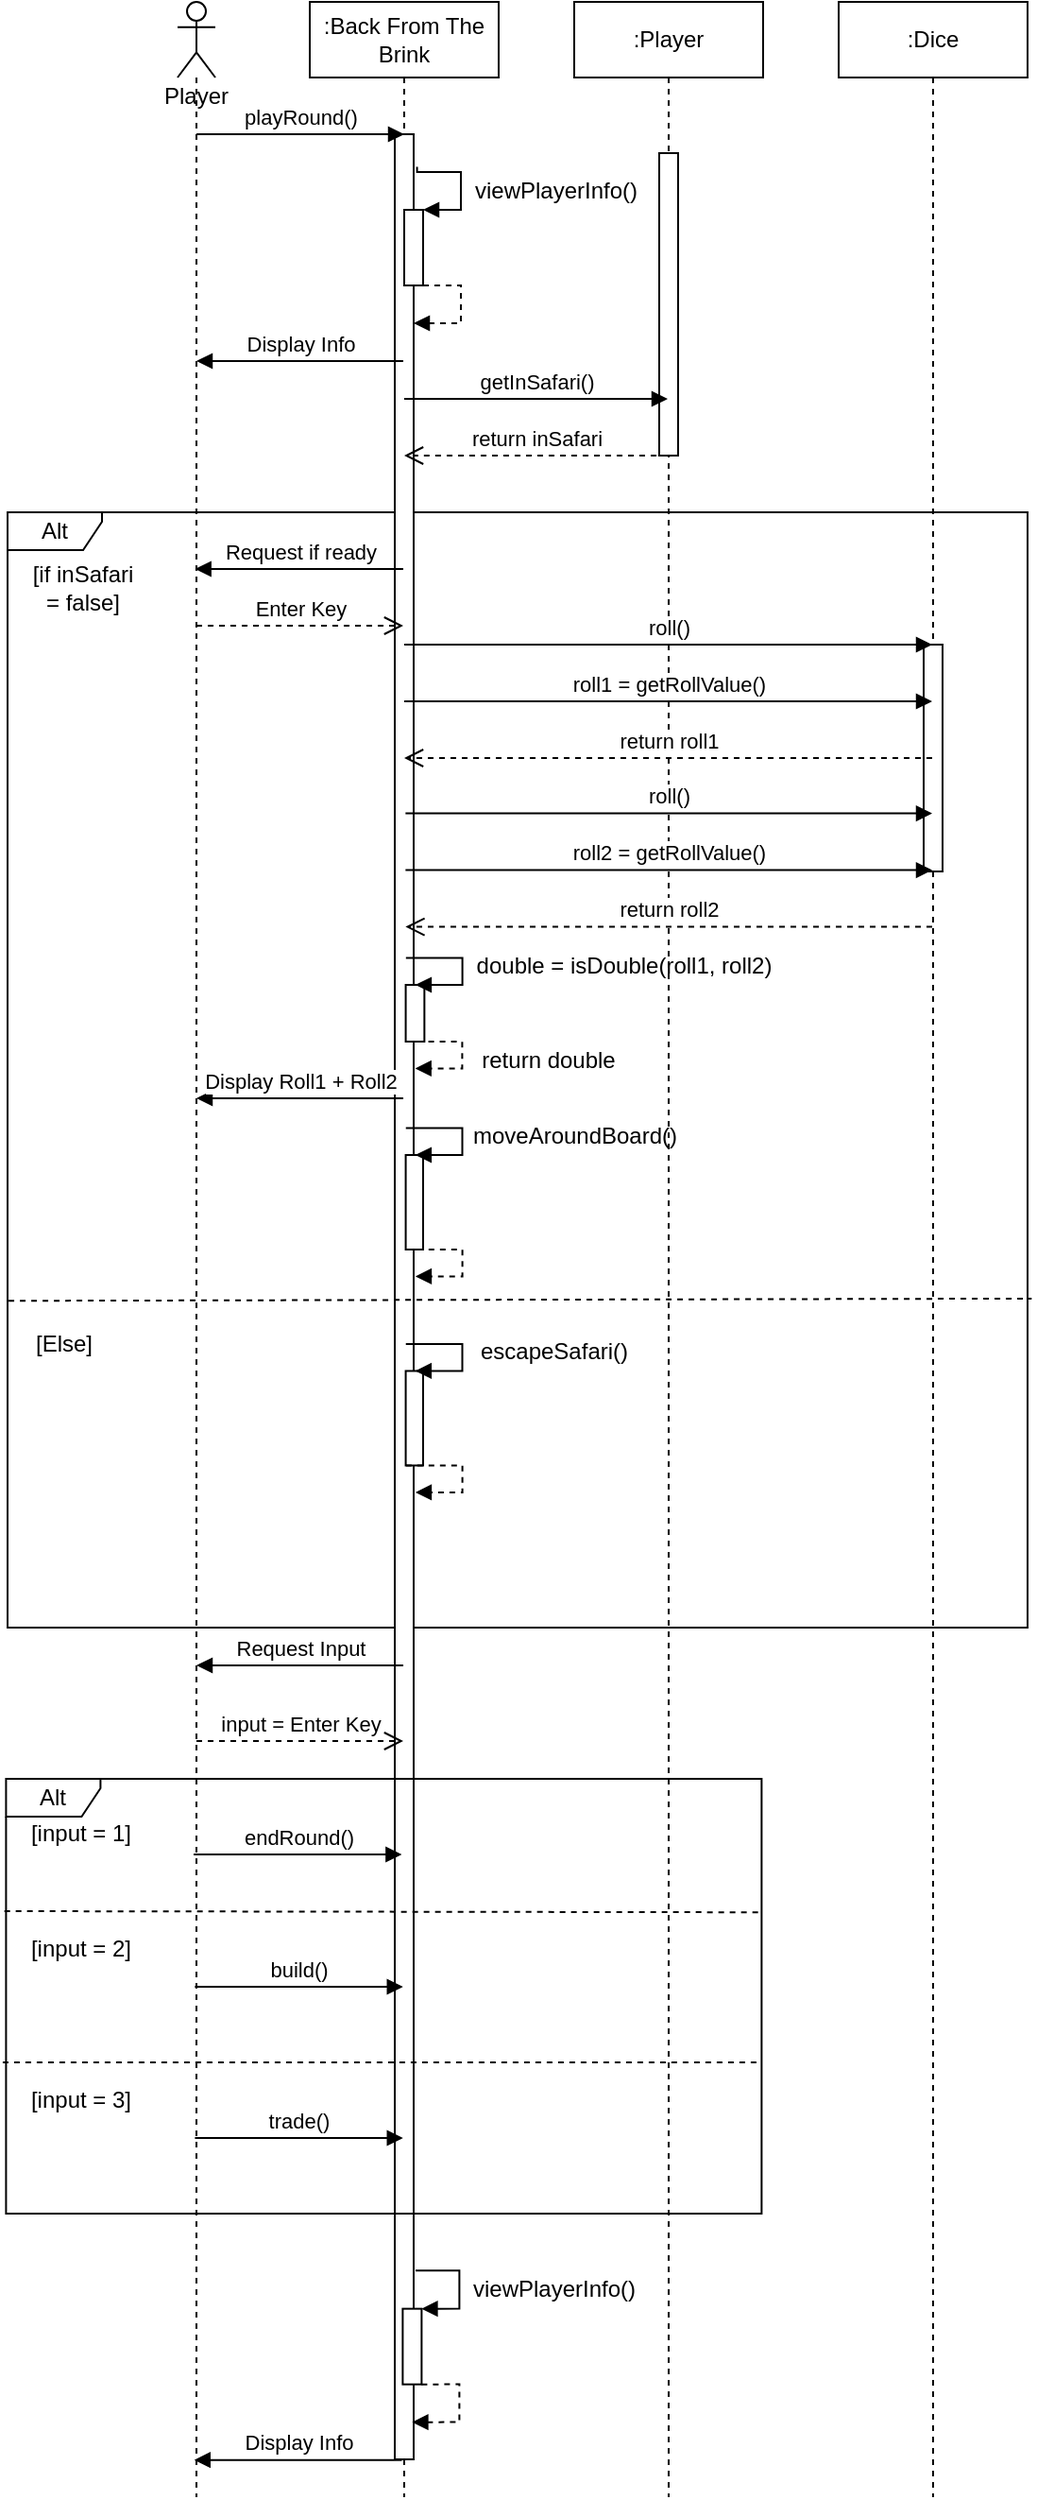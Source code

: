<mxfile version="13.10.2" type="device"><diagram id="p0cEaB6TNtm1jywa5Fbs" name="Page-1"><mxGraphModel dx="1008" dy="478" grid="1" gridSize="10" guides="1" tooltips="1" connect="1" arrows="1" fold="1" page="1" pageScale="1" pageWidth="827" pageHeight="1169" math="0" shadow="0"><root><mxCell id="0"/><mxCell id="1" parent="0"/><mxCell id="H-WLR1gfDey7nn6XxwTQ-19" value="Alt" style="shape=umlFrame;whiteSpace=wrap;html=1;width=50;height=20;fixDash=0;" parent="1" vertex="1"><mxGeometry x="40" y="350" width="540" height="590" as="geometry"/></mxCell><mxCell id="H-WLR1gfDey7nn6XxwTQ-2" value=":Back From The Brink" style="shape=umlLifeline;perimeter=lifelinePerimeter;whiteSpace=wrap;html=1;container=1;collapsible=0;recursiveResize=0;outlineConnect=0;" parent="1" vertex="1"><mxGeometry x="200" y="80" width="100" height="1320" as="geometry"/></mxCell><mxCell id="H-WLR1gfDey7nn6XxwTQ-11" value="" style="rounded=0;whiteSpace=wrap;html=1;" parent="H-WLR1gfDey7nn6XxwTQ-2" vertex="1"><mxGeometry x="45" y="70" width="10" height="1230" as="geometry"/></mxCell><mxCell id="H-WLR1gfDey7nn6XxwTQ-9" value="playRound()" style="html=1;verticalAlign=bottom;endArrow=block;entryX=0;entryY=0;" parent="H-WLR1gfDey7nn6XxwTQ-2" source="H-WLR1gfDey7nn6XxwTQ-3" edge="1"><mxGeometry relative="1" as="geometry"><mxPoint x="-20" y="70" as="sourcePoint"/><mxPoint x="50" y="70.0" as="targetPoint"/></mxGeometry></mxCell><mxCell id="H-WLR1gfDey7nn6XxwTQ-3" value="Player" style="shape=umlLifeline;participant=umlActor;perimeter=lifelinePerimeter;whiteSpace=wrap;html=1;container=1;collapsible=0;recursiveResize=0;verticalAlign=top;spacingTop=36;outlineConnect=0;" parent="1" vertex="1"><mxGeometry x="130" y="80" width="20" height="1320" as="geometry"/></mxCell><mxCell id="H-WLR1gfDey7nn6XxwTQ-4" value=":Player" style="shape=umlLifeline;perimeter=lifelinePerimeter;whiteSpace=wrap;html=1;container=1;collapsible=0;recursiveResize=0;outlineConnect=0;" parent="1" vertex="1"><mxGeometry x="340" y="80" width="100" height="1320" as="geometry"/></mxCell><mxCell id="H-WLR1gfDey7nn6XxwTQ-12" value="" style="rounded=0;whiteSpace=wrap;html=1;" parent="H-WLR1gfDey7nn6XxwTQ-4" vertex="1"><mxGeometry x="45" y="80" width="10" height="160" as="geometry"/></mxCell><mxCell id="H-WLR1gfDey7nn6XxwTQ-17" value="getInSafari()" style="html=1;verticalAlign=bottom;endArrow=block;" parent="1" source="H-WLR1gfDey7nn6XxwTQ-2" target="H-WLR1gfDey7nn6XxwTQ-4" edge="1"><mxGeometry relative="1" as="geometry"><mxPoint x="249.997" y="250" as="sourcePoint"/><mxPoint x="389.83" y="250" as="targetPoint"/><Array as="points"><mxPoint x="300" y="290"/></Array></mxGeometry></mxCell><mxCell id="H-WLR1gfDey7nn6XxwTQ-18" value="return inSafari" style="html=1;verticalAlign=bottom;endArrow=open;dashed=1;endSize=8;" parent="1" source="H-WLR1gfDey7nn6XxwTQ-4" target="H-WLR1gfDey7nn6XxwTQ-2" edge="1"><mxGeometry relative="1" as="geometry"><mxPoint x="249.997" y="280" as="targetPoint"/><mxPoint x="389.83" y="280" as="sourcePoint"/><Array as="points"><mxPoint x="341" y="320"/><mxPoint x="260" y="320"/></Array></mxGeometry></mxCell><mxCell id="H-WLR1gfDey7nn6XxwTQ-64" value="Alt" style="shape=umlFrame;whiteSpace=wrap;html=1;width=50;height=20;" parent="1" vertex="1"><mxGeometry x="39.2" y="1020" width="400" height="230" as="geometry"/></mxCell><mxCell id="H-WLR1gfDey7nn6XxwTQ-21" value="[if inSafari = false]" style="text;html=1;strokeColor=none;fillColor=none;align=center;verticalAlign=middle;whiteSpace=wrap;rounded=0;" parent="1" vertex="1"><mxGeometry x="50" y="380" width="60" height="20" as="geometry"/></mxCell><mxCell id="H-WLR1gfDey7nn6XxwTQ-22" value="Request if ready" style="html=1;verticalAlign=bottom;endArrow=block;" parent="1" edge="1"><mxGeometry width="80" relative="1" as="geometry"><mxPoint x="249.5" y="380" as="sourcePoint"/><mxPoint x="139.324" y="380" as="targetPoint"/><Array as="points"><mxPoint x="220" y="380"/></Array></mxGeometry></mxCell><mxCell id="H-WLR1gfDey7nn6XxwTQ-27" value="Enter Key" style="html=1;verticalAlign=bottom;endArrow=open;dashed=1;endSize=8;" parent="1" source="H-WLR1gfDey7nn6XxwTQ-3" target="H-WLR1gfDey7nn6XxwTQ-2" edge="1"><mxGeometry relative="1" as="geometry"><mxPoint x="139.071" y="420" as="sourcePoint"/><mxPoint x="250" y="420" as="targetPoint"/><Array as="points"><mxPoint x="200" y="410"/></Array></mxGeometry></mxCell><mxCell id="H-WLR1gfDey7nn6XxwTQ-65" value="[input = 1]" style="text;html=1;strokeColor=none;fillColor=none;align=center;verticalAlign=middle;whiteSpace=wrap;rounded=0;" parent="1" vertex="1"><mxGeometry x="49.2" y="1039" width="60" height="20" as="geometry"/></mxCell><mxCell id="H-WLR1gfDey7nn6XxwTQ-66" value="endRound()" style="html=1;verticalAlign=bottom;endArrow=block;" parent="1" edge="1"><mxGeometry width="80" relative="1" as="geometry"><mxPoint x="138.524" y="1060" as="sourcePoint"/><mxPoint x="248.7" y="1060" as="targetPoint"/><Array as="points"><mxPoint x="229.2" y="1060"/></Array></mxGeometry></mxCell><mxCell id="H-WLR1gfDey7nn6XxwTQ-67" value="" style="endArrow=none;dashed=1;html=1;exitX=0;exitY=0.391;exitDx=0;exitDy=0;exitPerimeter=0;entryX=1.002;entryY=0.307;entryDx=0;entryDy=0;entryPerimeter=0;" parent="1" target="H-WLR1gfDey7nn6XxwTQ-64" edge="1"><mxGeometry width="50" height="50" relative="1" as="geometry"><mxPoint x="38.33" y="1090" as="sourcePoint"/><mxPoint x="910.07" y="1090" as="targetPoint"/><Array as="points"/></mxGeometry></mxCell><mxCell id="H-WLR1gfDey7nn6XxwTQ-68" value="[input = 2]" style="text;html=1;strokeColor=none;fillColor=none;align=center;verticalAlign=middle;whiteSpace=wrap;rounded=0;" parent="1" vertex="1"><mxGeometry x="49.2" y="1100" width="60" height="20" as="geometry"/></mxCell><mxCell id="H-WLR1gfDey7nn6XxwTQ-69" value="[input = 3]" style="text;html=1;strokeColor=none;fillColor=none;align=center;verticalAlign=middle;whiteSpace=wrap;rounded=0;" parent="1" vertex="1"><mxGeometry x="49.2" y="1180" width="60" height="20" as="geometry"/></mxCell><mxCell id="H-WLR1gfDey7nn6XxwTQ-70" value="build()" style="html=1;verticalAlign=bottom;endArrow=block;" parent="1" edge="1"><mxGeometry width="80" relative="1" as="geometry"><mxPoint x="139.204" y="1130" as="sourcePoint"/><mxPoint x="249.38" y="1130" as="targetPoint"/><Array as="points"><mxPoint x="229.88" y="1130"/></Array></mxGeometry></mxCell><mxCell id="H-WLR1gfDey7nn6XxwTQ-71" value="" style="endArrow=none;dashed=1;html=1;exitX=0;exitY=0.391;exitDx=0;exitDy=0;exitPerimeter=0;" parent="1" edge="1"><mxGeometry width="50" height="50" relative="1" as="geometry"><mxPoint x="37.46" y="1170" as="sourcePoint"/><mxPoint x="439.2" y="1170" as="targetPoint"/><Array as="points"/></mxGeometry></mxCell><mxCell id="H-WLR1gfDey7nn6XxwTQ-72" value="trade()" style="html=1;verticalAlign=bottom;endArrow=block;" parent="1" edge="1"><mxGeometry width="80" relative="1" as="geometry"><mxPoint x="139.204" y="1210" as="sourcePoint"/><mxPoint x="249.38" y="1210" as="targetPoint"/><Array as="points"><mxPoint x="229.88" y="1210"/></Array></mxGeometry></mxCell><mxCell id="wplY0BiJxrwV2zs2_sFn-2" value="" style="rounded=0;whiteSpace=wrap;html=1;" parent="1" vertex="1"><mxGeometry x="250" y="190" width="10" height="40" as="geometry"/></mxCell><mxCell id="wplY0BiJxrwV2zs2_sFn-3" value="" style="html=1;verticalAlign=bottom;endArrow=block;exitX=1.178;exitY=0.014;exitDx=0;exitDy=0;exitPerimeter=0;entryX=1;entryY=0;entryDx=0;entryDy=0;edgeStyle=orthogonalEdgeStyle;rounded=0;" parent="1" source="H-WLR1gfDey7nn6XxwTQ-11" target="wplY0BiJxrwV2zs2_sFn-2" edge="1"><mxGeometry width="80" relative="1" as="geometry"><mxPoint x="390" y="340" as="sourcePoint"/><mxPoint x="470" y="340" as="targetPoint"/><Array as="points"><mxPoint x="280" y="170"/><mxPoint x="280" y="190"/></Array></mxGeometry></mxCell><mxCell id="wplY0BiJxrwV2zs2_sFn-4" value="viewPlayerInfo()" style="text;html=1;align=center;verticalAlign=middle;resizable=0;points=[];autosize=1;" parent="1" vertex="1"><mxGeometry x="280" y="170" width="100" height="20" as="geometry"/></mxCell><mxCell id="wplY0BiJxrwV2zs2_sFn-6" value="" style="html=1;verticalAlign=bottom;endArrow=block;exitX=1;exitY=1;exitDx=0;exitDy=0;edgeStyle=orthogonalEdgeStyle;rounded=0;dashed=1;" parent="1" source="wplY0BiJxrwV2zs2_sFn-2" edge="1"><mxGeometry width="80" relative="1" as="geometry"><mxPoint x="266.78" y="179.74" as="sourcePoint"/><mxPoint x="255" y="250" as="targetPoint"/><Array as="points"><mxPoint x="280" y="230"/><mxPoint x="280" y="250"/></Array></mxGeometry></mxCell><mxCell id="wplY0BiJxrwV2zs2_sFn-8" value="Display Info" style="html=1;verticalAlign=bottom;endArrow=block;" parent="1" source="H-WLR1gfDey7nn6XxwTQ-2" target="H-WLR1gfDey7nn6XxwTQ-3" edge="1"><mxGeometry width="80" relative="1" as="geometry"><mxPoint x="310" y="330" as="sourcePoint"/><mxPoint x="390" y="330" as="targetPoint"/><Array as="points"><mxPoint x="190" y="270"/></Array></mxGeometry></mxCell><mxCell id="wplY0BiJxrwV2zs2_sFn-9" value="" style="rounded=0;whiteSpace=wrap;html=1;" parent="1" vertex="1"><mxGeometry x="249.2" y="1300.33" width="10" height="40" as="geometry"/></mxCell><mxCell id="wplY0BiJxrwV2zs2_sFn-10" value="" style="html=1;verticalAlign=bottom;endArrow=block;exitX=1.178;exitY=0.014;exitDx=0;exitDy=0;exitPerimeter=0;entryX=1;entryY=0;entryDx=0;entryDy=0;edgeStyle=orthogonalEdgeStyle;rounded=0;" parent="1" target="wplY0BiJxrwV2zs2_sFn-9" edge="1"><mxGeometry width="80" relative="1" as="geometry"><mxPoint x="255.98" y="1280.07" as="sourcePoint"/><mxPoint x="469.2" y="1450.33" as="targetPoint"/><Array as="points"><mxPoint x="279.2" y="1280.33"/><mxPoint x="279.2" y="1300.33"/></Array></mxGeometry></mxCell><mxCell id="wplY0BiJxrwV2zs2_sFn-11" value="viewPlayerInfo()" style="text;html=1;align=center;verticalAlign=middle;resizable=0;points=[];autosize=1;" parent="1" vertex="1"><mxGeometry x="279.2" y="1280.33" width="100" height="20" as="geometry"/></mxCell><mxCell id="wplY0BiJxrwV2zs2_sFn-12" value="" style="html=1;verticalAlign=bottom;endArrow=block;exitX=1;exitY=1;exitDx=0;exitDy=0;edgeStyle=orthogonalEdgeStyle;rounded=0;dashed=1;" parent="1" source="wplY0BiJxrwV2zs2_sFn-9" edge="1"><mxGeometry width="80" relative="1" as="geometry"><mxPoint x="265.98" y="1290.07" as="sourcePoint"/><mxPoint x="254.2" y="1360.33" as="targetPoint"/><Array as="points"><mxPoint x="279.2" y="1340.33"/><mxPoint x="279.2" y="1360.33"/></Array></mxGeometry></mxCell><mxCell id="wplY0BiJxrwV2zs2_sFn-13" value="Display Info" style="html=1;verticalAlign=bottom;endArrow=block;" parent="1" edge="1"><mxGeometry width="80" relative="1" as="geometry"><mxPoint x="248.7" y="1380.33" as="sourcePoint"/><mxPoint x="138.867" y="1380.33" as="targetPoint"/><Array as="points"><mxPoint x="189.2" y="1380.33"/></Array></mxGeometry></mxCell><mxCell id="g62mjbx65o56Nnv8mYKv-21" value="return roll2" style="html=1;verticalAlign=bottom;endArrow=open;dashed=1;endSize=8;" parent="1" source="g62mjbx65o56Nnv8mYKv-26" edge="1"><mxGeometry relative="1" as="geometry"><mxPoint x="390.37" y="569.31" as="sourcePoint"/><mxPoint x="250.68" y="569.31" as="targetPoint"/><Array as="points"><mxPoint x="320.87" y="569.31"/></Array></mxGeometry></mxCell><mxCell id="g62mjbx65o56Nnv8mYKv-22" value="" style="rounded=0;whiteSpace=wrap;html=1;" parent="1" vertex="1"><mxGeometry x="250.79" y="600" width="9.89" height="30" as="geometry"/></mxCell><mxCell id="g62mjbx65o56Nnv8mYKv-23" value="double = isDouble(roll1, roll2)" style="text;html=1;align=center;verticalAlign=middle;resizable=0;points=[];autosize=1;" parent="1" vertex="1"><mxGeometry x="280.68" y="580" width="170" height="20" as="geometry"/></mxCell><mxCell id="g62mjbx65o56Nnv8mYKv-24" value="" style="html=1;verticalAlign=bottom;endArrow=block;exitX=0.996;exitY=0.244;exitDx=0;exitDy=0;exitPerimeter=0;entryX=1;entryY=0;entryDx=0;entryDy=0;edgeStyle=orthogonalEdgeStyle;rounded=0;dashed=1;" parent="1" edge="1"><mxGeometry width="80" relative="1" as="geometry"><mxPoint x="250.79" y="630" as="sourcePoint"/><mxPoint x="255.83" y="644.24" as="targetPoint"/><Array as="points"><mxPoint x="280.68" y="630"/><mxPoint x="280.68" y="644"/></Array></mxGeometry></mxCell><mxCell id="g62mjbx65o56Nnv8mYKv-25" value="return double" style="text;html=1;align=center;verticalAlign=middle;resizable=0;points=[];autosize=1;" parent="1" vertex="1"><mxGeometry x="280.79" y="630" width="90" height="20" as="geometry"/></mxCell><mxCell id="g62mjbx65o56Nnv8mYKv-26" value=":Dice" style="shape=umlLifeline;perimeter=lifelinePerimeter;whiteSpace=wrap;html=1;container=1;collapsible=0;recursiveResize=0;outlineConnect=0;" parent="1" vertex="1"><mxGeometry x="480" y="80" width="100" height="1320" as="geometry"/></mxCell><mxCell id="g62mjbx65o56Nnv8mYKv-27" value="" style="rounded=0;whiteSpace=wrap;html=1;" parent="g62mjbx65o56Nnv8mYKv-26" vertex="1"><mxGeometry x="45" y="340" width="10" height="120" as="geometry"/></mxCell><mxCell id="g62mjbx65o56Nnv8mYKv-28" value="" style="html=1;verticalAlign=bottom;endArrow=block;exitX=0.996;exitY=0.244;exitDx=0;exitDy=0;exitPerimeter=0;entryX=1;entryY=0;entryDx=0;entryDy=0;edgeStyle=orthogonalEdgeStyle;rounded=0;" parent="1" edge="1"><mxGeometry width="80" relative="1" as="geometry"><mxPoint x="250.91" y="585.76" as="sourcePoint"/><mxPoint x="255.95" y="600" as="targetPoint"/><Array as="points"><mxPoint x="280.8" y="585.76"/><mxPoint x="280.8" y="599.76"/></Array></mxGeometry></mxCell><mxCell id="g62mjbx65o56Nnv8mYKv-29" value="" style="rounded=0;whiteSpace=wrap;html=1;" parent="1" vertex="1"><mxGeometry x="250.79" y="690" width="9.21" height="50" as="geometry"/></mxCell><mxCell id="g62mjbx65o56Nnv8mYKv-30" value="" style="html=1;verticalAlign=bottom;endArrow=block;exitX=0.996;exitY=0.244;exitDx=0;exitDy=0;exitPerimeter=0;entryX=1;entryY=0;entryDx=0;entryDy=0;edgeStyle=orthogonalEdgeStyle;rounded=0;" parent="1" edge="1"><mxGeometry width="80" relative="1" as="geometry"><mxPoint x="250.87" y="675.76" as="sourcePoint"/><mxPoint x="255.91" y="690" as="targetPoint"/><Array as="points"><mxPoint x="280.76" y="675.76"/><mxPoint x="280.76" y="689.76"/></Array></mxGeometry></mxCell><mxCell id="g62mjbx65o56Nnv8mYKv-31" value="" style="html=1;verticalAlign=bottom;endArrow=block;exitX=0.996;exitY=0.244;exitDx=0;exitDy=0;exitPerimeter=0;entryX=1;entryY=0;entryDx=0;entryDy=0;edgeStyle=orthogonalEdgeStyle;rounded=0;dashed=1;" parent="1" edge="1"><mxGeometry width="80" relative="1" as="geometry"><mxPoint x="250.92" y="740" as="sourcePoint"/><mxPoint x="255.96" y="754.24" as="targetPoint"/><Array as="points"><mxPoint x="280.81" y="740"/><mxPoint x="280.81" y="754"/></Array></mxGeometry></mxCell><mxCell id="g62mjbx65o56Nnv8mYKv-32" value="moveAroundBoard()" style="text;html=1;align=center;verticalAlign=middle;resizable=0;points=[];autosize=1;" parent="1" vertex="1"><mxGeometry x="280" y="670" width="120" height="20" as="geometry"/></mxCell><mxCell id="g62mjbx65o56Nnv8mYKv-16" value="roll()" style="html=1;verticalAlign=bottom;endArrow=block;" parent="1" target="g62mjbx65o56Nnv8mYKv-26" edge="1"><mxGeometry width="80" relative="1" as="geometry"><mxPoint x="250.004" y="420" as="sourcePoint"/><mxPoint x="390.18" y="420" as="targetPoint"/><Array as="points"><mxPoint x="330.68" y="420"/></Array></mxGeometry></mxCell><mxCell id="g62mjbx65o56Nnv8mYKv-17" value="roll1 = getRollValue()" style="html=1;verticalAlign=bottom;endArrow=block;" parent="1" target="g62mjbx65o56Nnv8mYKv-26" edge="1"><mxGeometry width="80" relative="1" as="geometry"><mxPoint x="250.004" y="450" as="sourcePoint"/><mxPoint x="390.18" y="450" as="targetPoint"/><Array as="points"><mxPoint x="340.68" y="450"/></Array></mxGeometry></mxCell><mxCell id="g62mjbx65o56Nnv8mYKv-18" value="return roll1" style="html=1;verticalAlign=bottom;endArrow=open;dashed=1;endSize=8;" parent="1" source="g62mjbx65o56Nnv8mYKv-26" edge="1"><mxGeometry relative="1" as="geometry"><mxPoint x="390.18" y="480" as="sourcePoint"/><mxPoint x="250.004" y="480" as="targetPoint"/><Array as="points"><mxPoint x="320.68" y="480"/></Array></mxGeometry></mxCell><mxCell id="g62mjbx65o56Nnv8mYKv-19" value="roll()" style="html=1;verticalAlign=bottom;endArrow=block;" parent="1" target="g62mjbx65o56Nnv8mYKv-26" edge="1"><mxGeometry width="80" relative="1" as="geometry"><mxPoint x="250.68" y="509.31" as="sourcePoint"/><mxPoint x="390.37" y="509.31" as="targetPoint"/><Array as="points"><mxPoint x="330.87" y="509.31"/></Array></mxGeometry></mxCell><mxCell id="g62mjbx65o56Nnv8mYKv-20" value="roll2 = getRollValue()" style="html=1;verticalAlign=bottom;endArrow=block;" parent="1" target="g62mjbx65o56Nnv8mYKv-26" edge="1"><mxGeometry width="80" relative="1" as="geometry"><mxPoint x="250.68" y="539.31" as="sourcePoint"/><mxPoint x="390.37" y="539.31" as="targetPoint"/><Array as="points"><mxPoint x="340.87" y="539.31"/></Array></mxGeometry></mxCell><mxCell id="g62mjbx65o56Nnv8mYKv-36" value="[Else]" style="text;html=1;strokeColor=none;fillColor=none;align=center;verticalAlign=middle;whiteSpace=wrap;rounded=0;" parent="1" vertex="1"><mxGeometry x="40" y="780" width="60" height="20" as="geometry"/></mxCell><mxCell id="NdeKuJ5pOzLVj5Gl78Ra-5" value="Request Input" style="html=1;verticalAlign=bottom;endArrow=block;" edge="1" parent="1" source="H-WLR1gfDey7nn6XxwTQ-2" target="H-WLR1gfDey7nn6XxwTQ-3"><mxGeometry width="80" relative="1" as="geometry"><mxPoint x="250" y="1060" as="sourcePoint"/><mxPoint x="140" y="1060" as="targetPoint"/><Array as="points"><mxPoint x="211" y="960"/></Array></mxGeometry></mxCell><mxCell id="NdeKuJ5pOzLVj5Gl78Ra-6" value="input = Enter Key" style="html=1;verticalAlign=bottom;endArrow=open;dashed=1;endSize=8;" edge="1" parent="1" source="H-WLR1gfDey7nn6XxwTQ-3" target="H-WLR1gfDey7nn6XxwTQ-2"><mxGeometry relative="1" as="geometry"><mxPoint x="140" y="1100" as="sourcePoint"/><mxPoint x="250" y="1100" as="targetPoint"/><Array as="points"><mxPoint x="201" y="1000"/></Array></mxGeometry></mxCell><mxCell id="NdeKuJ5pOzLVj5Gl78Ra-11" value="escapeSafari()" style="text;html=1;align=center;verticalAlign=middle;resizable=0;points=[];autosize=1;" vertex="1" parent="1"><mxGeometry x="284.2" y="784.24" width="90" height="20" as="geometry"/></mxCell><mxCell id="NdeKuJ5pOzLVj5Gl78Ra-12" value="" style="endArrow=none;dashed=1;html=1;entryX=1.004;entryY=0.705;entryDx=0;entryDy=0;entryPerimeter=0;exitX=0.001;exitY=0.707;exitDx=0;exitDy=0;exitPerimeter=0;" edge="1" parent="1" source="H-WLR1gfDey7nn6XxwTQ-19" target="H-WLR1gfDey7nn6XxwTQ-19"><mxGeometry width="50" height="50" relative="1" as="geometry"><mxPoint x="390" y="680" as="sourcePoint"/><mxPoint x="440" y="630" as="targetPoint"/></mxGeometry></mxCell><mxCell id="NdeKuJ5pOzLVj5Gl78Ra-17" value="" style="rounded=0;whiteSpace=wrap;html=1;" vertex="1" parent="1"><mxGeometry x="250.79" y="804.24" width="9.21" height="50" as="geometry"/></mxCell><mxCell id="NdeKuJ5pOzLVj5Gl78Ra-18" value="" style="html=1;verticalAlign=bottom;endArrow=block;exitX=0.996;exitY=0.244;exitDx=0;exitDy=0;exitPerimeter=0;entryX=1;entryY=0;entryDx=0;entryDy=0;edgeStyle=orthogonalEdgeStyle;rounded=0;" edge="1" parent="1"><mxGeometry width="80" relative="1" as="geometry"><mxPoint x="250.87" y="790" as="sourcePoint"/><mxPoint x="255.91" y="804.24" as="targetPoint"/><Array as="points"><mxPoint x="280.76" y="790"/><mxPoint x="280.76" y="804"/></Array></mxGeometry></mxCell><mxCell id="NdeKuJ5pOzLVj5Gl78Ra-19" value="" style="html=1;verticalAlign=bottom;endArrow=block;exitX=0.996;exitY=0.244;exitDx=0;exitDy=0;exitPerimeter=0;entryX=1;entryY=0;entryDx=0;entryDy=0;edgeStyle=orthogonalEdgeStyle;rounded=0;dashed=1;" edge="1" parent="1"><mxGeometry width="80" relative="1" as="geometry"><mxPoint x="250.92" y="854.24" as="sourcePoint"/><mxPoint x="255.96" y="868.48" as="targetPoint"/><Array as="points"><mxPoint x="280.81" y="854.24"/><mxPoint x="280.81" y="868.24"/></Array></mxGeometry></mxCell><mxCell id="NdeKuJ5pOzLVj5Gl78Ra-20" value="Display Roll1 + Roll2" style="html=1;verticalAlign=bottom;endArrow=block;" edge="1" parent="1" source="H-WLR1gfDey7nn6XxwTQ-2" target="H-WLR1gfDey7nn6XxwTQ-3"><mxGeometry width="80" relative="1" as="geometry"><mxPoint x="410" y="600" as="sourcePoint"/><mxPoint x="490" y="600" as="targetPoint"/><Array as="points"><mxPoint x="200" y="660"/></Array></mxGeometry></mxCell></root></mxGraphModel></diagram></mxfile>
